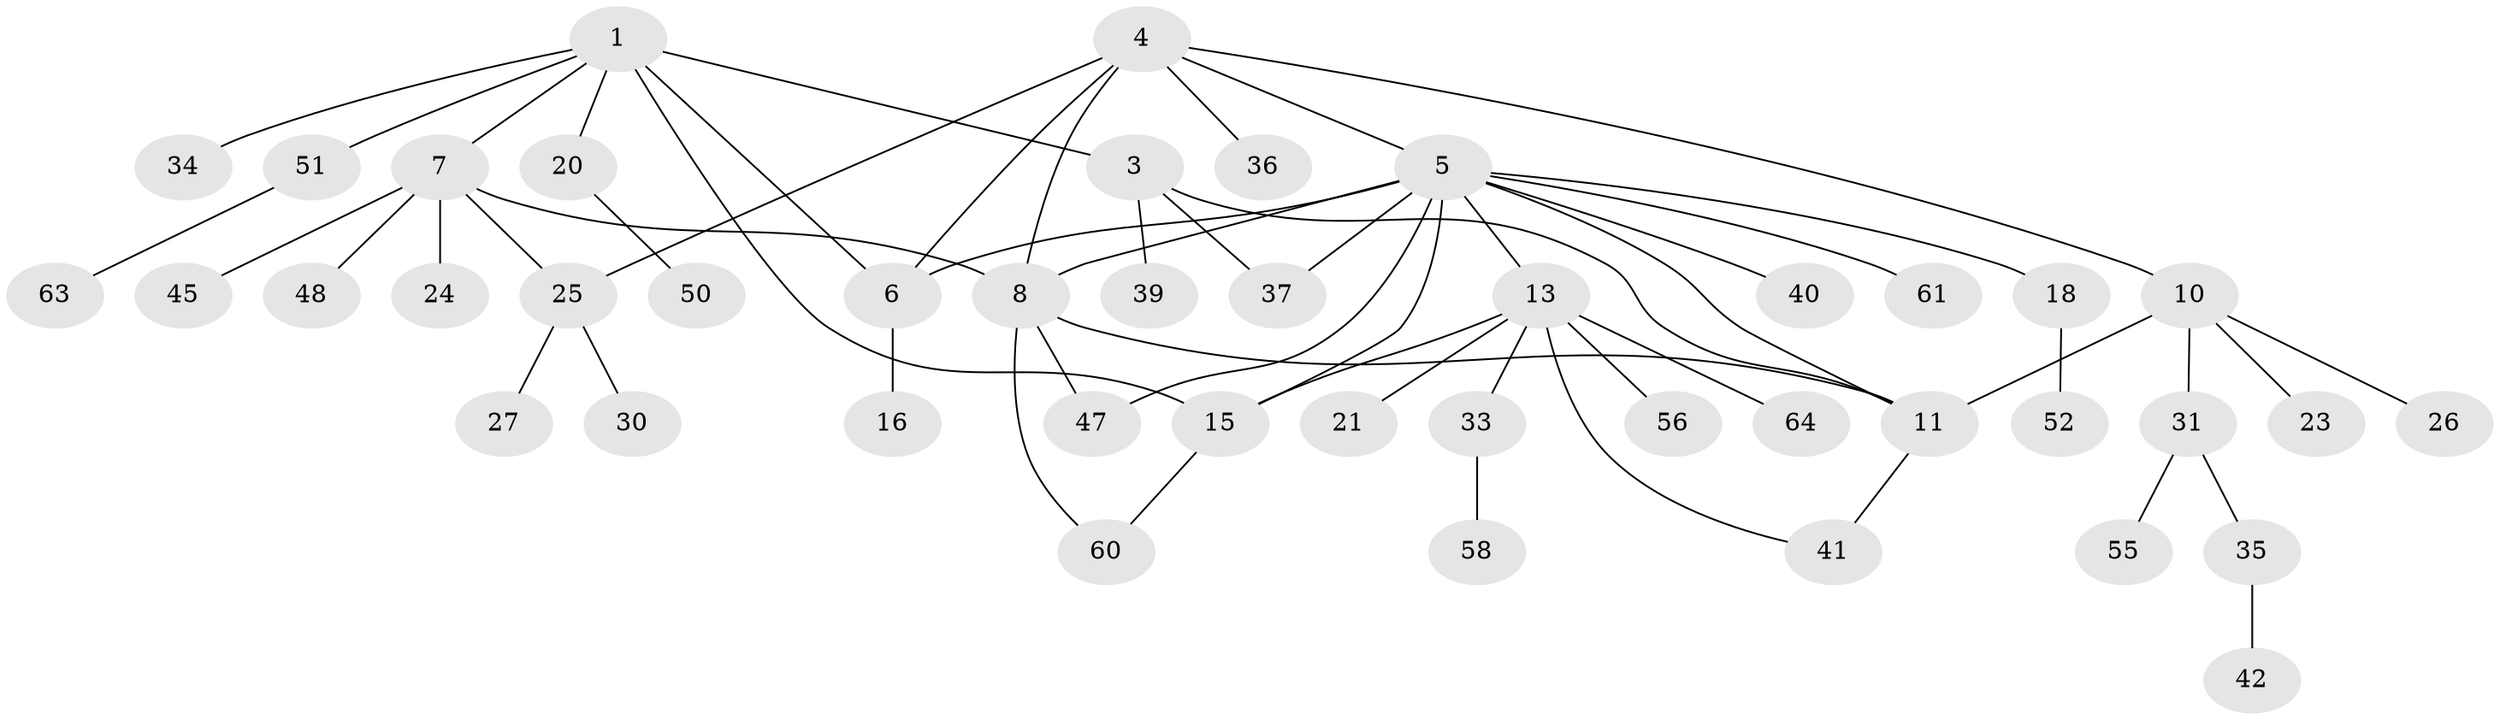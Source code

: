 // original degree distribution, {3: 0.109375, 9: 0.015625, 5: 0.03125, 6: 0.0625, 4: 0.0625, 7: 0.03125, 10: 0.015625, 1: 0.5, 2: 0.171875}
// Generated by graph-tools (version 1.1) at 2025/19/03/04/25 18:19:40]
// undirected, 44 vertices, 56 edges
graph export_dot {
graph [start="1"]
  node [color=gray90,style=filled];
  1 [super="+2"];
  3;
  4;
  5 [super="+14"];
  6 [super="+62"];
  7 [super="+17"];
  8 [super="+9"];
  10 [super="+22+19"];
  11 [super="+12"];
  13;
  15;
  16;
  18 [super="+49"];
  20;
  21;
  23;
  24 [super="+53+44+32"];
  25 [super="+46"];
  26;
  27;
  30;
  31;
  33;
  34;
  35;
  36 [super="+38"];
  37 [super="+54"];
  39;
  40;
  41;
  42;
  45;
  47;
  48;
  50;
  51;
  52;
  55;
  56;
  58;
  60;
  61;
  63;
  64;
  1 -- 3 [weight=2];
  1 -- 6;
  1 -- 34;
  1 -- 51;
  1 -- 20;
  1 -- 7;
  1 -- 15;
  3 -- 37;
  3 -- 39;
  3 -- 11;
  4 -- 5;
  4 -- 6;
  4 -- 8;
  4 -- 10;
  4 -- 36;
  4 -- 25;
  5 -- 6;
  5 -- 37;
  5 -- 40;
  5 -- 13;
  5 -- 47;
  5 -- 15;
  5 -- 18;
  5 -- 61;
  5 -- 11;
  5 -- 8;
  6 -- 16;
  7 -- 8 [weight=2];
  7 -- 45;
  7 -- 48;
  7 -- 24;
  7 -- 25;
  8 -- 60;
  8 -- 11;
  8 -- 47;
  10 -- 11 [weight=2];
  10 -- 23;
  10 -- 31;
  10 -- 26;
  11 -- 41;
  13 -- 15;
  13 -- 21;
  13 -- 33;
  13 -- 41;
  13 -- 56;
  13 -- 64;
  15 -- 60;
  18 -- 52;
  20 -- 50;
  25 -- 27;
  25 -- 30;
  31 -- 35;
  31 -- 55;
  33 -- 58;
  35 -- 42;
  51 -- 63;
}
